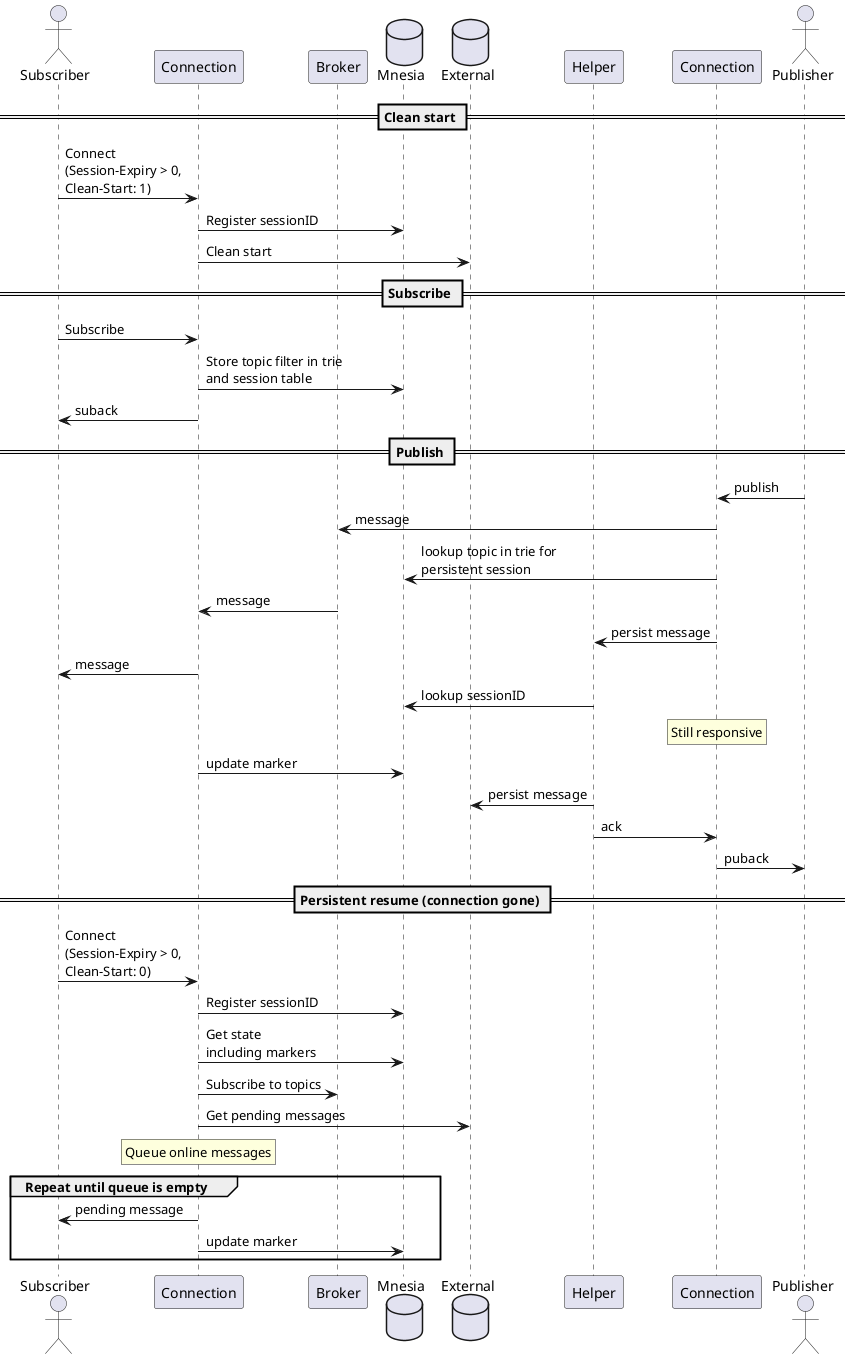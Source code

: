 @startuml

actor Subscriber as sub
participant Connection as subcon
participant Broker as broker
database Mnesia as mnesia
database External as external
participant Helper as helper
participant Connection as pubcon
actor Publisher as pub

== Clean start ==
sub -> subcon : Connect\n(Session-Expiry > 0,\nClean-Start: 1)
subcon -> mnesia : Register sessionID
subcon -> external : Clean start

== Subscribe ==
sub -> subcon : Subscribe
subcon -> mnesia : Store topic filter in trie\nand session table
subcon -> sub : suback

== Publish ==
pub -> pubcon : publish
pubcon -> broker : message
pubcon -> mnesia : lookup topic in trie for\npersistent session
broker -> subcon : message
pubcon -> helper : persist message
subcon -> sub : message
helper -> mnesia : lookup sessionID
rnote over pubcon
  Still responsive
endrnote
subcon -> mnesia : update marker
helper -> external : persist message
helper -> pubcon : ack
pubcon -> pub : puback

== Persistent resume (connection gone) ==
sub -> subcon : Connect\n(Session-Expiry > 0,\nClean-Start: 0)
subcon -> mnesia : Register sessionID
subcon -> mnesia : Get state\nincluding markers
subcon -> broker : Subscribe to topics
subcon -> external : Get pending messages
rnote over subcon
  Queue online messages
end rnote
group Repeat until queue is empty
  subcon -> sub : pending message
  subcon -> mnesia : update marker
end group

@enduml
